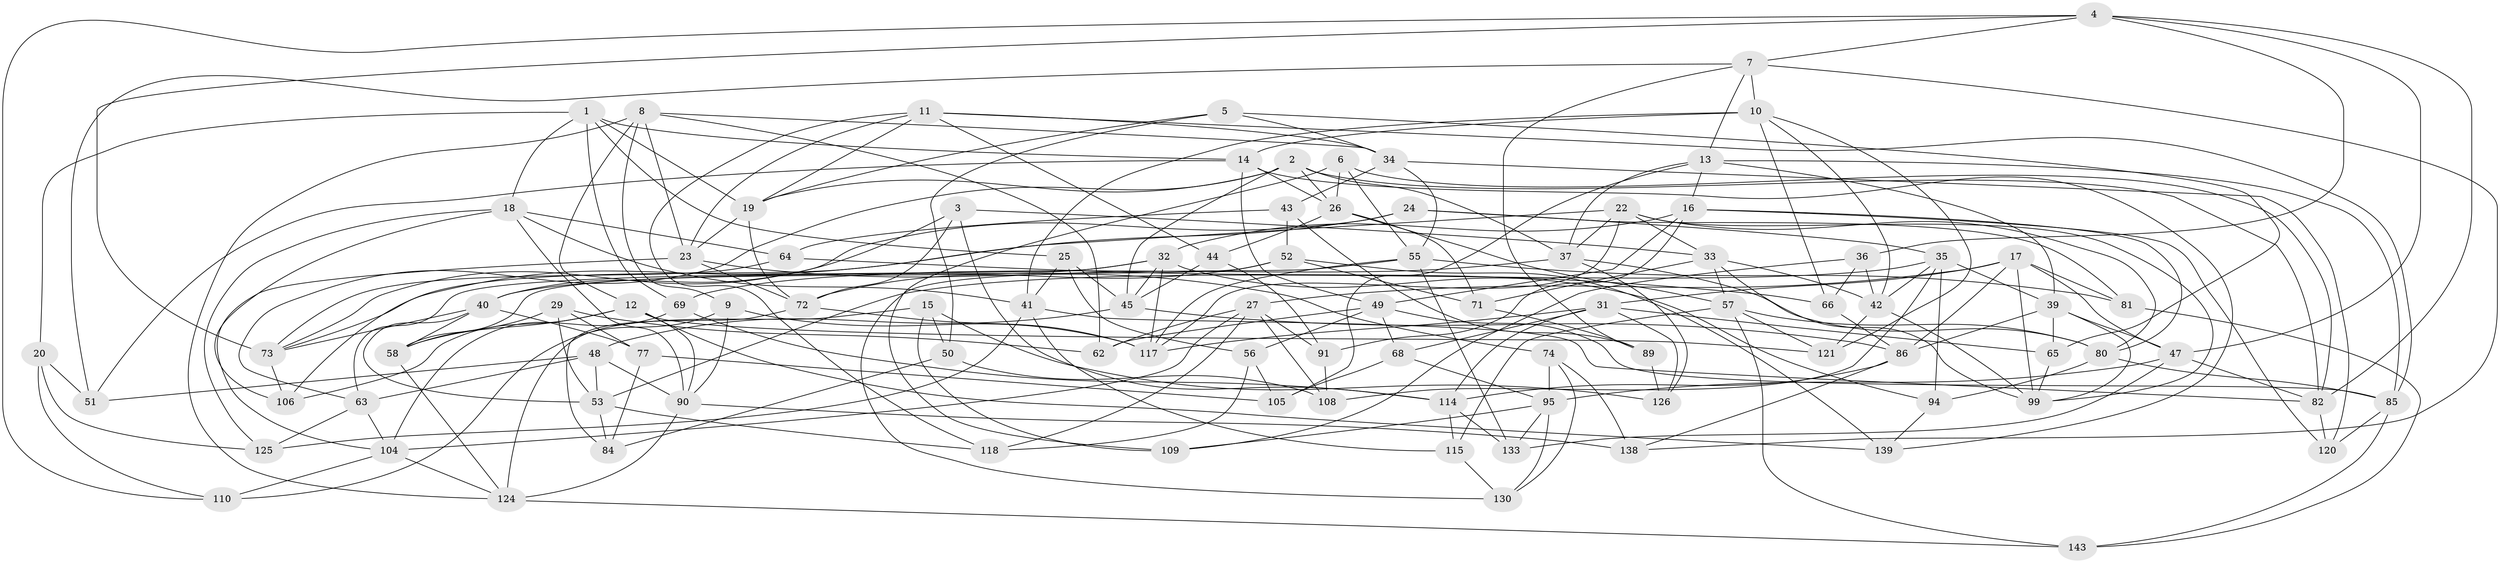 // original degree distribution, {4: 1.0}
// Generated by graph-tools (version 1.1) at 2025/42/03/06/25 10:42:21]
// undirected, 96 vertices, 241 edges
graph export_dot {
graph [start="1"]
  node [color=gray90,style=filled];
  1 [super="+135"];
  2 [super="+103"];
  3;
  4 [super="+102"];
  5;
  6;
  7 [super="+97"];
  8 [super="+144"];
  9;
  10 [super="+100"];
  11 [super="+96"];
  12 [super="+54"];
  13 [super="+46"];
  14 [super="+142"];
  15;
  16 [super="+76"];
  17 [super="+70"];
  18 [super="+38"];
  19 [super="+21"];
  20;
  22 [super="+92"];
  23 [super="+30"];
  24;
  25;
  26 [super="+67"];
  27 [super="+28"];
  29;
  31 [super="+101"];
  32 [super="+141"];
  33 [super="+88"];
  34 [super="+79"];
  35 [super="+60"];
  36;
  37 [super="+116"];
  39 [super="+122"];
  40 [super="+78"];
  41 [super="+119"];
  42 [super="+111"];
  43;
  44;
  45 [super="+83"];
  47 [super="+140"];
  48 [super="+113"];
  49 [super="+93"];
  50;
  51;
  52 [super="+75"];
  53 [super="+87"];
  55 [super="+61"];
  56;
  57 [super="+59"];
  58 [super="+136"];
  62;
  63 [super="+129"];
  64;
  65;
  66;
  68;
  69;
  71;
  72 [super="+107"];
  73 [super="+137"];
  74;
  77;
  80 [super="+146"];
  81;
  82 [super="+112"];
  84;
  85 [super="+123"];
  86 [super="+98"];
  89;
  90 [super="+134"];
  91;
  94;
  95 [super="+128"];
  99 [super="+147"];
  104 [super="+127"];
  105;
  106;
  108;
  109;
  110;
  114 [super="+132"];
  115;
  117 [super="+131"];
  118;
  120;
  121;
  124 [super="+145"];
  125;
  126;
  130;
  133;
  138;
  139;
  143;
  1 -- 14;
  1 -- 20;
  1 -- 19;
  1 -- 18;
  1 -- 69;
  1 -- 25;
  2 -- 26;
  2 -- 45;
  2 -- 19;
  2 -- 82;
  2 -- 63;
  2 -- 37;
  3 -- 33;
  3 -- 114;
  3 -- 72;
  3 -- 40;
  4 -- 36;
  4 -- 82;
  4 -- 110;
  4 -- 47;
  4 -- 7;
  4 -- 73;
  5 -- 65;
  5 -- 50;
  5 -- 19;
  5 -- 34;
  6 -- 82;
  6 -- 26;
  6 -- 109;
  6 -- 55;
  7 -- 138;
  7 -- 89;
  7 -- 13;
  7 -- 10;
  7 -- 51;
  8 -- 9;
  8 -- 12;
  8 -- 62;
  8 -- 34;
  8 -- 23;
  8 -- 124;
  9 -- 110;
  9 -- 117;
  9 -- 90;
  10 -- 121;
  10 -- 41;
  10 -- 42;
  10 -- 66;
  10 -- 14;
  11 -- 34;
  11 -- 85;
  11 -- 19;
  11 -- 44;
  11 -- 118;
  11 -- 23;
  12 -- 139;
  12 -- 121;
  12 -- 106;
  12 -- 58;
  12 -- 90;
  13 -- 85;
  13 -- 16;
  13 -- 105;
  13 -- 37;
  13 -- 39;
  14 -- 51;
  14 -- 139;
  14 -- 49;
  14 -- 26;
  15 -- 109;
  15 -- 50;
  15 -- 126;
  15 -- 124;
  16 -- 91;
  16 -- 120;
  16 -- 49;
  16 -- 32;
  16 -- 80;
  17 -- 81;
  17 -- 31;
  17 -- 99;
  17 -- 27;
  17 -- 86;
  17 -- 47;
  18 -- 106;
  18 -- 64;
  18 -- 90;
  18 -- 41;
  18 -- 125;
  19 -- 72;
  19 -- 23;
  20 -- 125;
  20 -- 110;
  20 -- 51;
  22 -- 73;
  22 -- 80;
  22 -- 99;
  22 -- 117;
  22 -- 37;
  22 -- 33;
  23 -- 74;
  23 -- 104;
  23 -- 72;
  24 -- 81;
  24 -- 106;
  24 -- 73;
  24 -- 35;
  25 -- 56;
  25 -- 45;
  25 -- 41;
  26 -- 44;
  26 -- 57;
  26 -- 71;
  27 -- 62;
  27 -- 104;
  27 -- 91;
  27 -- 108;
  27 -- 118;
  29 -- 77;
  29 -- 62;
  29 -- 53;
  29 -- 58;
  31 -- 114;
  31 -- 117;
  31 -- 68;
  31 -- 65;
  31 -- 126;
  32 -- 45;
  32 -- 94;
  32 -- 63;
  32 -- 117;
  32 -- 40;
  33 -- 57;
  33 -- 99;
  33 -- 42;
  33 -- 71;
  34 -- 55;
  34 -- 120;
  34 -- 43;
  35 -- 108;
  35 -- 94;
  35 -- 53;
  35 -- 42;
  35 -- 39;
  36 -- 42;
  36 -- 66;
  36 -- 109;
  37 -- 69;
  37 -- 80;
  37 -- 126;
  39 -- 47;
  39 -- 99;
  39 -- 86;
  39 -- 65;
  40 -- 77;
  40 -- 58;
  40 -- 73;
  40 -- 53;
  41 -- 115;
  41 -- 82;
  41 -- 125;
  42 -- 121;
  42 -- 99;
  43 -- 52;
  43 -- 64;
  43 -- 89;
  44 -- 91;
  44 -- 45;
  45 -- 86;
  45 -- 48;
  47 -- 133;
  47 -- 82;
  47 -- 95;
  48 -- 51;
  48 -- 90;
  48 -- 53;
  48 -- 63 [weight=2];
  49 -- 56;
  49 -- 68;
  49 -- 85;
  49 -- 62;
  50 -- 84;
  50 -- 108;
  52 -- 58 [weight=2];
  52 -- 139;
  52 -- 71;
  52 -- 72;
  53 -- 118;
  53 -- 84;
  55 -- 117;
  55 -- 81;
  55 -- 130;
  55 -- 133;
  56 -- 105;
  56 -- 118;
  57 -- 115;
  57 -- 121;
  57 -- 143;
  57 -- 80;
  58 -- 124;
  63 -- 125;
  63 -- 104;
  64 -- 73;
  64 -- 66;
  65 -- 99;
  66 -- 86;
  68 -- 105;
  68 -- 95;
  69 -- 114;
  69 -- 104;
  71 -- 89;
  72 -- 84;
  72 -- 117;
  73 -- 106;
  74 -- 130;
  74 -- 95;
  74 -- 138;
  77 -- 84;
  77 -- 105;
  80 -- 85;
  80 -- 94;
  81 -- 143;
  82 -- 120;
  85 -- 143;
  85 -- 120;
  86 -- 138;
  86 -- 114;
  89 -- 126;
  90 -- 138;
  90 -- 124;
  91 -- 108;
  94 -- 139;
  95 -- 109;
  95 -- 130;
  95 -- 133;
  104 -- 110;
  104 -- 124;
  114 -- 133;
  114 -- 115;
  115 -- 130;
  124 -- 143;
}

